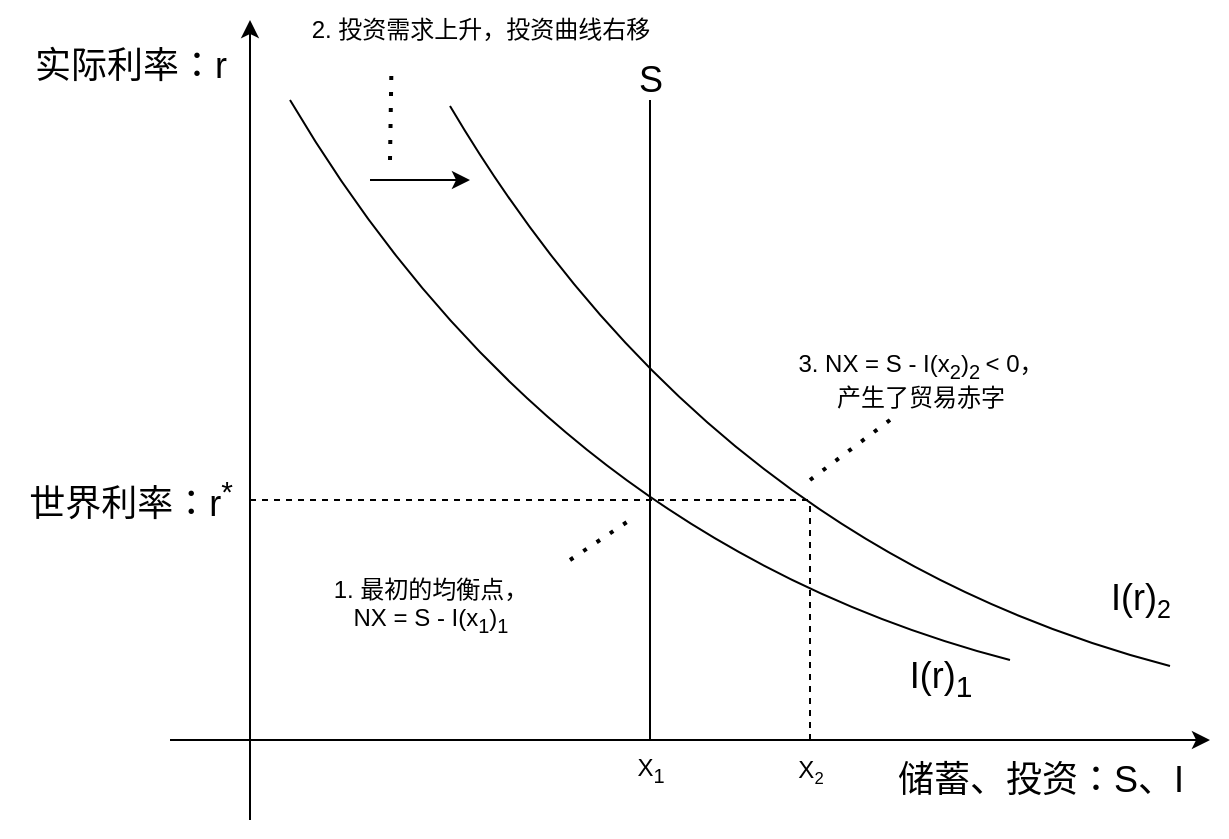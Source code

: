 <mxfile version="22.1.18" type="device">
  <diagram name="第 1 页" id="POpBk9bURCYs3Er0TWuV">
    <mxGraphModel dx="842" dy="568" grid="1" gridSize="10" guides="1" tooltips="1" connect="1" arrows="1" fold="1" page="1" pageScale="1" pageWidth="827" pageHeight="1169" math="0" shadow="0">
      <root>
        <mxCell id="0" />
        <mxCell id="1" parent="0" />
        <mxCell id="YwJuUW373vk841M8nwKM-1" value="" style="endArrow=classic;html=1;rounded=0;" edge="1" parent="1">
          <mxGeometry width="50" height="50" relative="1" as="geometry">
            <mxPoint x="240" y="440" as="sourcePoint" />
            <mxPoint x="760" y="440" as="targetPoint" />
          </mxGeometry>
        </mxCell>
        <mxCell id="YwJuUW373vk841M8nwKM-2" value="" style="endArrow=classic;html=1;rounded=0;" edge="1" parent="1">
          <mxGeometry width="50" height="50" relative="1" as="geometry">
            <mxPoint x="280" y="480" as="sourcePoint" />
            <mxPoint x="280" y="80" as="targetPoint" />
          </mxGeometry>
        </mxCell>
        <mxCell id="YwJuUW373vk841M8nwKM-3" value="" style="endArrow=none;html=1;rounded=0;curved=1;" edge="1" parent="1">
          <mxGeometry width="50" height="50" relative="1" as="geometry">
            <mxPoint x="300" y="120" as="sourcePoint" />
            <mxPoint x="660" y="400" as="targetPoint" />
            <Array as="points">
              <mxPoint x="430" y="340" />
            </Array>
          </mxGeometry>
        </mxCell>
        <mxCell id="YwJuUW373vk841M8nwKM-4" value="" style="endArrow=none;html=1;rounded=0;" edge="1" parent="1">
          <mxGeometry width="50" height="50" relative="1" as="geometry">
            <mxPoint x="480" y="440" as="sourcePoint" />
            <mxPoint x="480" y="120" as="targetPoint" />
          </mxGeometry>
        </mxCell>
        <mxCell id="YwJuUW373vk841M8nwKM-5" value="" style="endArrow=none;dashed=1;html=1;rounded=0;" edge="1" parent="1">
          <mxGeometry width="50" height="50" relative="1" as="geometry">
            <mxPoint x="280" y="320" as="sourcePoint" />
            <mxPoint x="560" y="320" as="targetPoint" />
          </mxGeometry>
        </mxCell>
        <mxCell id="YwJuUW373vk841M8nwKM-6" value="&lt;font style=&quot;font-size: 18px;&quot;&gt;S&lt;/font&gt;" style="text;html=1;align=center;verticalAlign=middle;resizable=0;points=[];autosize=1;strokeColor=none;fillColor=none;" vertex="1" parent="1">
          <mxGeometry x="460" y="90" width="40" height="40" as="geometry" />
        </mxCell>
        <mxCell id="YwJuUW373vk841M8nwKM-7" value="&lt;font style=&quot;font-size: 18px;&quot;&gt;I(r)&lt;sub&gt;1&lt;/sub&gt;&lt;/font&gt;" style="text;html=1;align=center;verticalAlign=middle;resizable=0;points=[];autosize=1;strokeColor=none;fillColor=none;" vertex="1" parent="1">
          <mxGeometry x="600" y="390" width="50" height="40" as="geometry" />
        </mxCell>
        <mxCell id="YwJuUW373vk841M8nwKM-8" value="&lt;font style=&quot;font-size: 18px;&quot;&gt;储蓄、投资：S、I&lt;/font&gt;" style="text;html=1;align=center;verticalAlign=middle;resizable=0;points=[];autosize=1;strokeColor=none;fillColor=none;" vertex="1" parent="1">
          <mxGeometry x="590" y="440" width="170" height="40" as="geometry" />
        </mxCell>
        <mxCell id="YwJuUW373vk841M8nwKM-9" value="&lt;font style=&quot;font-size: 18px;&quot;&gt;实际利率：r&lt;/font&gt;" style="text;html=1;align=center;verticalAlign=middle;resizable=0;points=[];autosize=1;strokeColor=none;fillColor=none;" vertex="1" parent="1">
          <mxGeometry x="160" y="83" width="120" height="40" as="geometry" />
        </mxCell>
        <mxCell id="YwJuUW373vk841M8nwKM-10" value="&lt;font style=&quot;font-size: 18px;&quot;&gt;世界利率：r&lt;sup&gt;*&lt;/sup&gt;&lt;/font&gt;" style="text;html=1;align=center;verticalAlign=middle;resizable=0;points=[];autosize=1;strokeColor=none;fillColor=none;" vertex="1" parent="1">
          <mxGeometry x="155" y="300" width="130" height="40" as="geometry" />
        </mxCell>
        <mxCell id="YwJuUW373vk841M8nwKM-19" value="X&lt;sub&gt;1&lt;/sub&gt;" style="text;html=1;align=center;verticalAlign=middle;resizable=0;points=[];autosize=1;strokeColor=none;fillColor=none;" vertex="1" parent="1">
          <mxGeometry x="460" y="440" width="40" height="30" as="geometry" />
        </mxCell>
        <mxCell id="YwJuUW373vk841M8nwKM-20" value="X&lt;span style=&quot;font-size: 10px;&quot;&gt;&lt;sub&gt;2&lt;/sub&gt;&lt;/span&gt;" style="text;html=1;align=center;verticalAlign=middle;resizable=0;points=[];autosize=1;strokeColor=none;fillColor=none;" vertex="1" parent="1">
          <mxGeometry x="540" y="440" width="40" height="30" as="geometry" />
        </mxCell>
        <mxCell id="YwJuUW373vk841M8nwKM-24" value="" style="endArrow=none;html=1;rounded=0;curved=1;" edge="1" parent="1">
          <mxGeometry width="50" height="50" relative="1" as="geometry">
            <mxPoint x="380" y="123" as="sourcePoint" />
            <mxPoint x="740" y="403" as="targetPoint" />
            <Array as="points">
              <mxPoint x="510" y="343" />
            </Array>
          </mxGeometry>
        </mxCell>
        <mxCell id="YwJuUW373vk841M8nwKM-25" value="&lt;font style=&quot;font-size: 18px;&quot;&gt;I(r)&lt;/font&gt;&lt;font style=&quot;font-size: 15px;&quot;&gt;&lt;sub&gt;2&lt;/sub&gt;&lt;/font&gt;" style="text;html=1;align=center;verticalAlign=middle;resizable=0;points=[];autosize=1;strokeColor=none;fillColor=none;" vertex="1" parent="1">
          <mxGeometry x="700" y="350" width="50" height="40" as="geometry" />
        </mxCell>
        <mxCell id="YwJuUW373vk841M8nwKM-27" value="" style="endArrow=none;dashed=1;html=1;rounded=0;" edge="1" parent="1">
          <mxGeometry width="50" height="50" relative="1" as="geometry">
            <mxPoint x="560" y="440" as="sourcePoint" />
            <mxPoint x="560" y="320" as="targetPoint" />
          </mxGeometry>
        </mxCell>
        <mxCell id="YwJuUW373vk841M8nwKM-28" value="" style="endArrow=none;dashed=1;html=1;dashPattern=1 3;strokeWidth=2;rounded=0;" edge="1" parent="1">
          <mxGeometry width="50" height="50" relative="1" as="geometry">
            <mxPoint x="440" y="350" as="sourcePoint" />
            <mxPoint x="470" y="330" as="targetPoint" />
          </mxGeometry>
        </mxCell>
        <mxCell id="YwJuUW373vk841M8nwKM-29" value="1. 最初的均衡点，&lt;br&gt;NX = S - I(x&lt;sub&gt;1&lt;/sub&gt;)&lt;sub&gt;1&lt;/sub&gt;" style="text;html=1;align=center;verticalAlign=middle;resizable=0;points=[];autosize=1;strokeColor=none;fillColor=none;" vertex="1" parent="1">
          <mxGeometry x="310" y="353" width="120" height="40" as="geometry" />
        </mxCell>
        <mxCell id="YwJuUW373vk841M8nwKM-31" value="" style="endArrow=classic;html=1;rounded=0;" edge="1" parent="1">
          <mxGeometry width="50" height="50" relative="1" as="geometry">
            <mxPoint x="340" y="160" as="sourcePoint" />
            <mxPoint x="390" y="160" as="targetPoint" />
          </mxGeometry>
        </mxCell>
        <mxCell id="YwJuUW373vk841M8nwKM-32" value="" style="endArrow=none;dashed=1;html=1;dashPattern=1 3;strokeWidth=2;rounded=0;entryX=0.267;entryY=1.101;entryDx=0;entryDy=0;entryPerimeter=0;" edge="1" parent="1" target="YwJuUW373vk841M8nwKM-33">
          <mxGeometry width="50" height="50" relative="1" as="geometry">
            <mxPoint x="350" y="150" as="sourcePoint" />
            <mxPoint x="350" y="110" as="targetPoint" />
          </mxGeometry>
        </mxCell>
        <mxCell id="YwJuUW373vk841M8nwKM-33" value="2. 投资需求上升，投资曲线右移" style="text;html=1;align=center;verticalAlign=middle;resizable=0;points=[];autosize=1;strokeColor=none;fillColor=none;" vertex="1" parent="1">
          <mxGeometry x="300" y="70" width="190" height="30" as="geometry" />
        </mxCell>
        <mxCell id="YwJuUW373vk841M8nwKM-34" value="" style="endArrow=none;dashed=1;html=1;dashPattern=1 3;strokeWidth=2;rounded=0;" edge="1" parent="1">
          <mxGeometry width="50" height="50" relative="1" as="geometry">
            <mxPoint x="560" y="310" as="sourcePoint" />
            <mxPoint x="600" y="280" as="targetPoint" />
          </mxGeometry>
        </mxCell>
        <mxCell id="YwJuUW373vk841M8nwKM-35" value="3. NX = S - I(x&lt;sub&gt;2&lt;/sub&gt;)&lt;sub&gt;2&amp;nbsp;&lt;/sub&gt;&amp;lt; 0，&lt;br&gt;产生了贸易赤字" style="text;html=1;align=center;verticalAlign=middle;resizable=0;points=[];autosize=1;strokeColor=none;fillColor=none;" vertex="1" parent="1">
          <mxGeometry x="540" y="240" width="150" height="40" as="geometry" />
        </mxCell>
      </root>
    </mxGraphModel>
  </diagram>
</mxfile>
